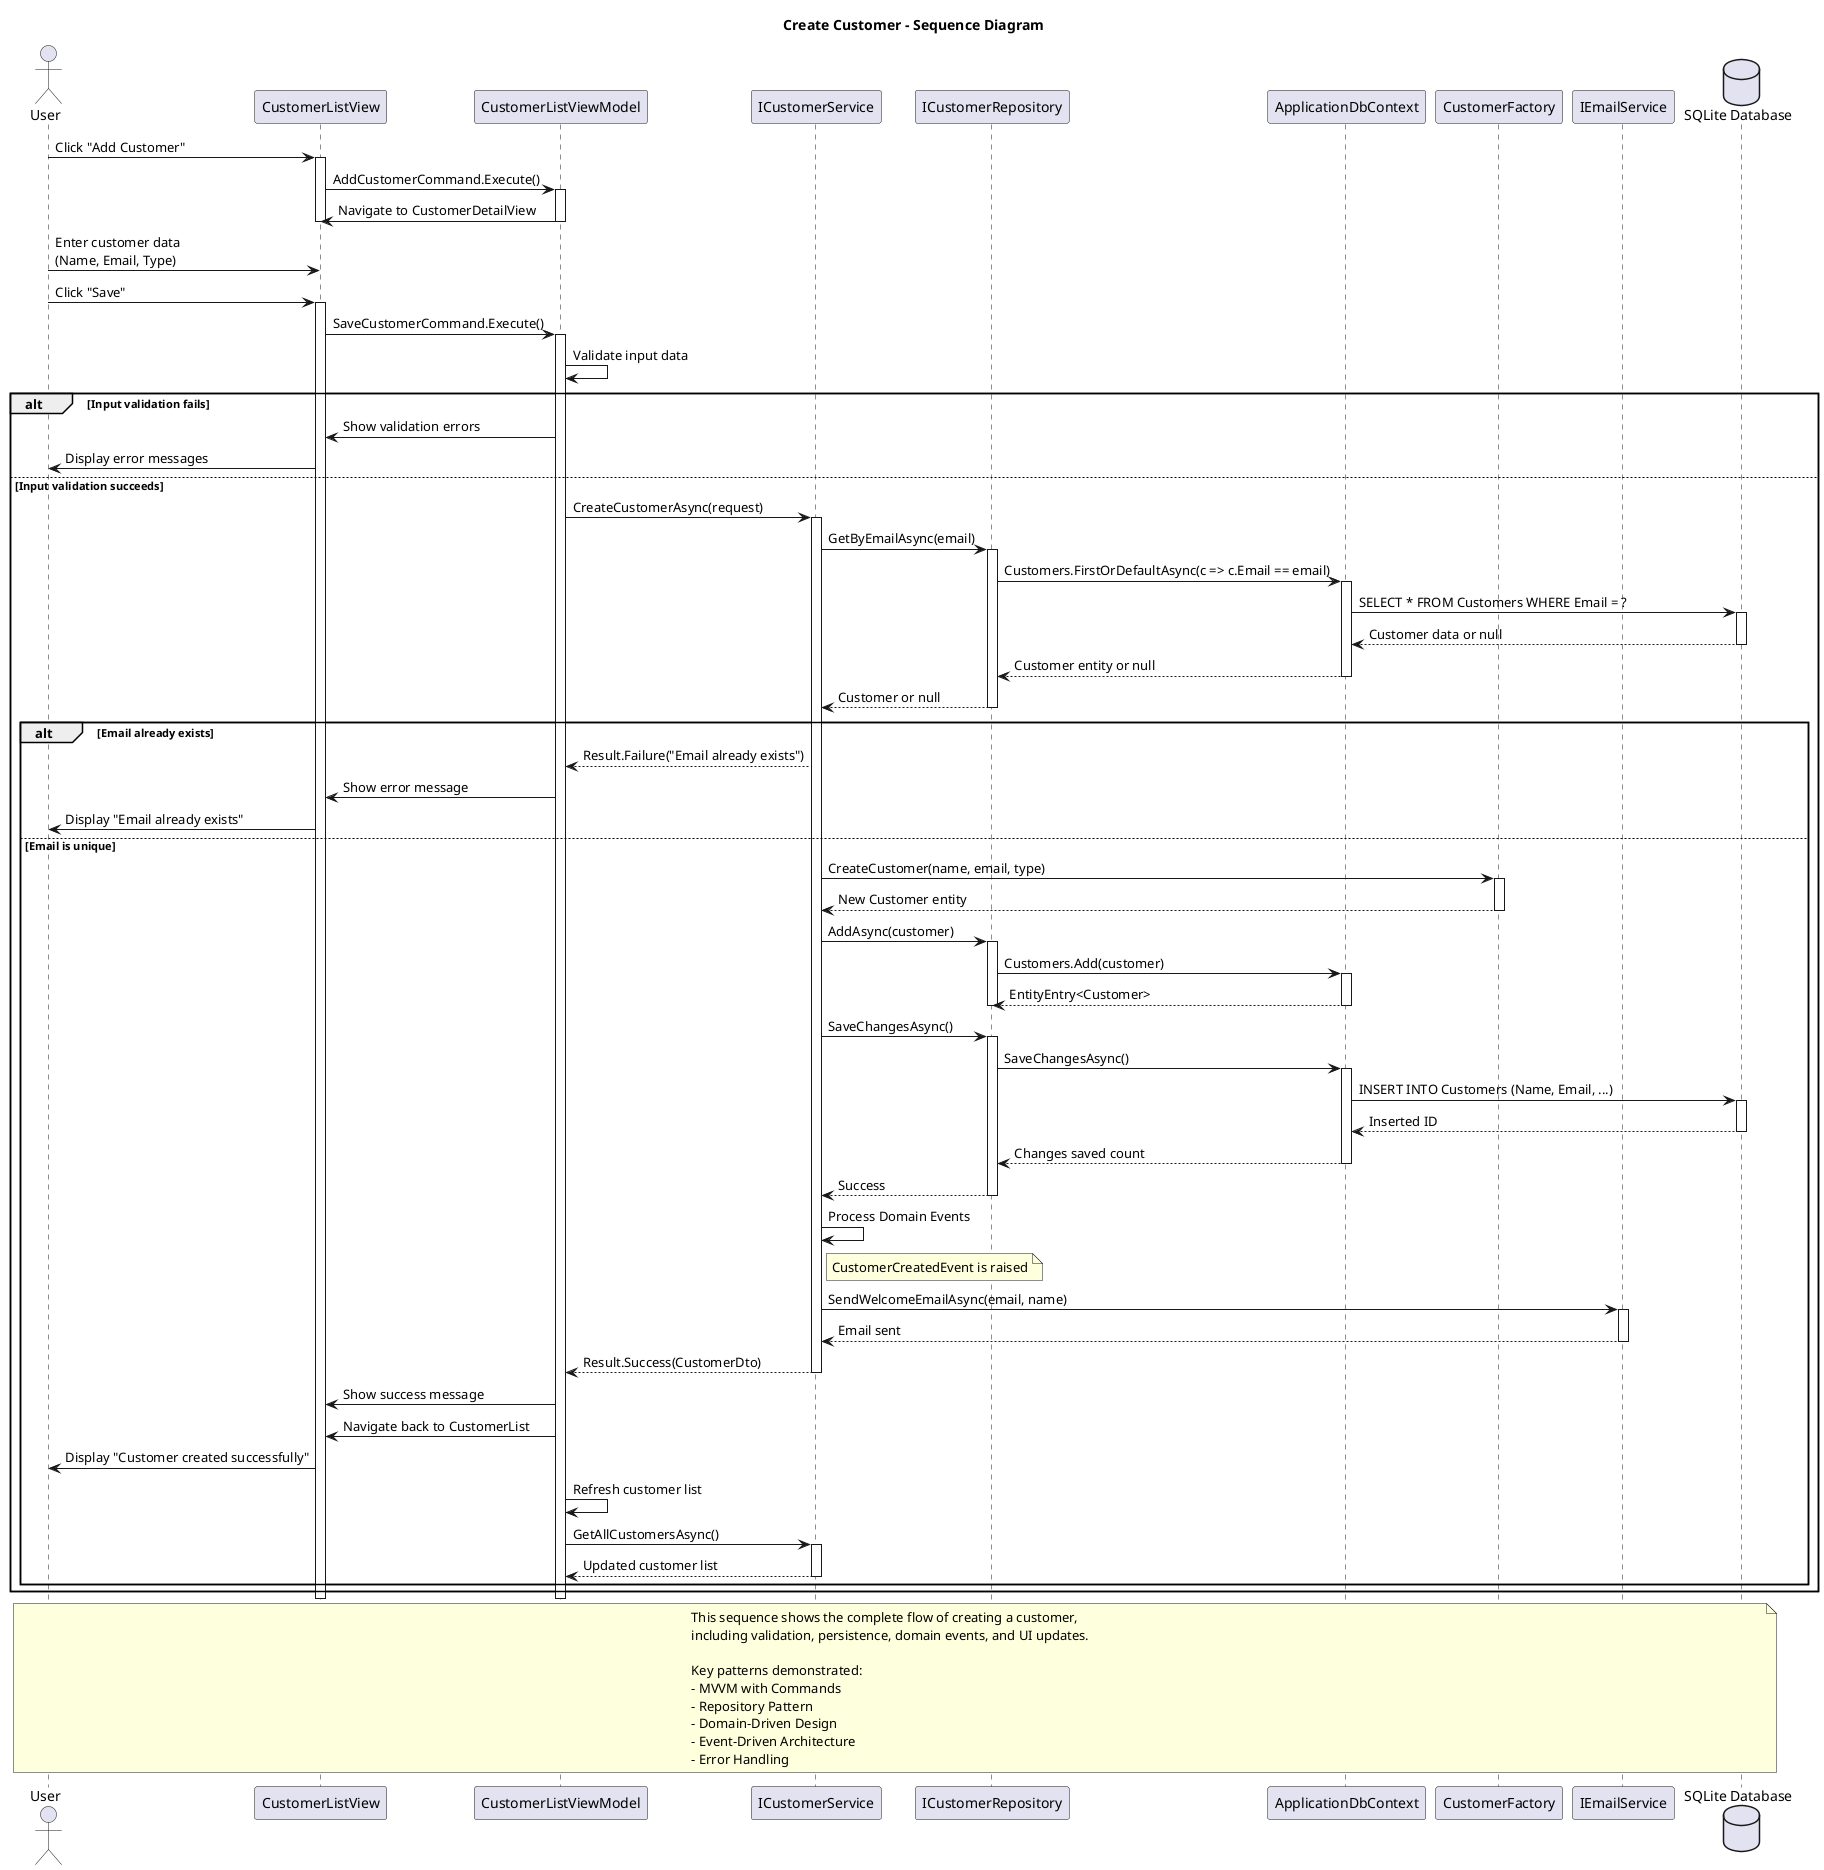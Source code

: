 @startuml Create_Customer_Sequence
title Create Customer - Sequence Diagram

actor User as U
participant "CustomerListView" as View
participant "CustomerListViewModel" as VM
participant "ICustomerService" as Service
participant "ICustomerRepository" as Repo
participant "ApplicationDbContext" as DbContext
participant "CustomerFactory" as Factory
participant "IEmailService" as EmailSvc
database "SQLite Database" as DB

U -> View : Click "Add Customer"
activate View
View -> VM : AddCustomerCommand.Execute()
activate VM
VM -> View : Navigate to CustomerDetailView
deactivate VM
deactivate View

U -> View : Enter customer data\n(Name, Email, Type)
U -> View : Click "Save"
activate View
View -> VM : SaveCustomerCommand.Execute()
activate VM

VM -> VM : Validate input data
alt Input validation fails
    VM -> View : Show validation errors
    View -> U : Display error messages
else Input validation succeeds
    VM -> Service : CreateCustomerAsync(request)
    activate Service
    
    Service -> Repo : GetByEmailAsync(email)
    activate Repo
    Repo -> DbContext : Customers.FirstOrDefaultAsync(c => c.Email == email)
    activate DbContext
    DbContext -> DB : SELECT * FROM Customers WHERE Email = ?
    activate DB
    DB --> DbContext : Customer data or null
    deactivate DB
    DbContext --> Repo : Customer entity or null
    deactivate DbContext
    Repo --> Service : Customer or null
    deactivate Repo
    
    alt Email already exists
        Service --> VM : Result.Failure("Email already exists")
        VM -> View : Show error message
        View -> U : Display "Email already exists"
    else Email is unique
        Service -> Factory : CreateCustomer(name, email, type)
        activate Factory
        Factory --> Service : New Customer entity
        deactivate Factory
        
        Service -> Repo : AddAsync(customer)
        activate Repo
        Repo -> DbContext : Customers.Add(customer)
        activate DbContext
        DbContext --> Repo : EntityEntry<Customer>
        deactivate DbContext
        deactivate Repo
        
        Service -> Repo : SaveChangesAsync()
        activate Repo
        Repo -> DbContext : SaveChangesAsync()
        activate DbContext
        DbContext -> DB : INSERT INTO Customers (Name, Email, ...)
        activate DB
        DB --> DbContext : Inserted ID
        deactivate DB
        DbContext --> Repo : Changes saved count
        deactivate DbContext
        Repo --> Service : Success
        deactivate Repo
        
        ' Domain Event Processing
        Service -> Service : Process Domain Events
        note right of Service : CustomerCreatedEvent is raised
        
        Service -> EmailSvc : SendWelcomeEmailAsync(email, name)
        activate EmailSvc
        EmailSvc --> Service : Email sent
        deactivate EmailSvc
        
        Service --> VM : Result.Success(CustomerDto)
        deactivate Service
        
        VM -> View : Show success message
        VM -> View : Navigate back to CustomerList
        View -> U : Display "Customer created successfully"
        
        VM -> VM : Refresh customer list
        VM -> Service : GetAllCustomersAsync()
        activate Service
        Service --> VM : Updated customer list
        deactivate Service
    end
end

deactivate VM
deactivate View

note over U, DB
    This sequence shows the complete flow of creating a customer,
    including validation, persistence, domain events, and UI updates.
    
    Key patterns demonstrated:
    - MVVM with Commands
    - Repository Pattern
    - Domain-Driven Design
    - Event-Driven Architecture
    - Error Handling
end note

@enduml

